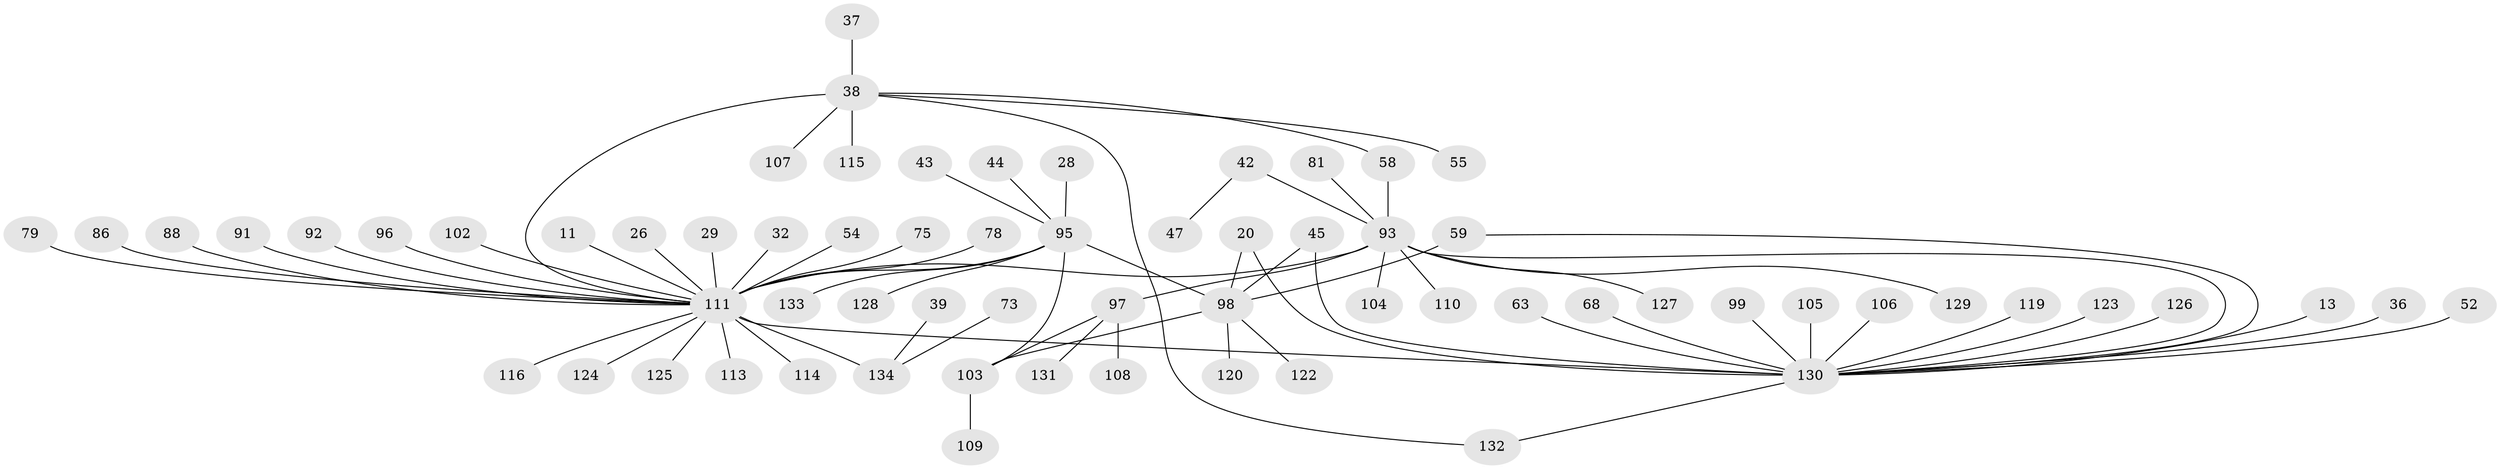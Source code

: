 // original degree distribution, {1: 0.4925373134328358, 8: 0.007462686567164179, 28: 0.007462686567164179, 7: 0.022388059701492536, 10: 0.007462686567164179, 4: 0.05970149253731343, 6: 0.022388059701492536, 3: 0.11940298507462686, 2: 0.22388059701492538, 11: 0.014925373134328358, 9: 0.007462686567164179, 5: 0.014925373134328358}
// Generated by graph-tools (version 1.1) at 2025/48/03/09/25 04:48:37]
// undirected, 67 vertices, 74 edges
graph export_dot {
graph [start="1"]
  node [color=gray90,style=filled];
  11;
  13;
  20;
  26;
  28;
  29;
  32 [super="+10"];
  36;
  37;
  38 [super="+9+1"];
  39;
  42;
  43;
  44;
  45 [super="+40"];
  47;
  52;
  54;
  55;
  58 [super="+25"];
  59 [super="+22"];
  63;
  68;
  73;
  75;
  78;
  79;
  81;
  86;
  88;
  91;
  92 [super="+60"];
  93 [super="+31"];
  95 [super="+5+4"];
  96;
  97 [super="+65+84"];
  98 [super="+15"];
  99;
  102 [super="+69"];
  103 [super="+90"];
  104 [super="+51+70"];
  105;
  106;
  107;
  108;
  109;
  110;
  111 [super="+67+87+3+34"];
  113 [super="+112"];
  114;
  115;
  116;
  119;
  120;
  122;
  123;
  124 [super="+85"];
  125 [super="+83"];
  126 [super="+48"];
  127;
  128;
  129 [super="+94+117+118"];
  130 [super="+56+100+101"];
  131;
  132 [super="+76+77"];
  133 [super="+80"];
  134 [super="+71+121"];
  11 -- 111;
  13 -- 130;
  20 -- 130;
  20 -- 98;
  26 -- 111;
  28 -- 95;
  29 -- 111;
  32 -- 111;
  36 -- 130;
  37 -- 38;
  38 -- 107;
  38 -- 115;
  38 -- 55;
  38 -- 58;
  38 -- 111 [weight=2];
  38 -- 132;
  39 -- 134;
  42 -- 47;
  42 -- 93 [weight=2];
  43 -- 95;
  44 -- 95;
  45 -- 130;
  45 -- 98;
  52 -- 130;
  54 -- 111;
  58 -- 93;
  59 -- 130;
  59 -- 98 [weight=2];
  63 -- 130;
  68 -- 130;
  73 -- 134;
  75 -- 111;
  78 -- 111;
  79 -- 111;
  81 -- 93;
  86 -- 111;
  88 -- 111;
  91 -- 111;
  92 -- 111;
  93 -- 127;
  93 -- 97 [weight=2];
  93 -- 110;
  93 -- 104;
  93 -- 111 [weight=4];
  93 -- 130 [weight=2];
  93 -- 129;
  95 -- 128;
  95 -- 111 [weight=7];
  95 -- 103;
  95 -- 133;
  95 -- 98;
  96 -- 111;
  97 -- 131;
  97 -- 108;
  97 -- 103 [weight=2];
  98 -- 103;
  98 -- 120;
  98 -- 122;
  99 -- 130;
  102 -- 111;
  103 -- 109;
  105 -- 130;
  106 -- 130;
  111 -- 130 [weight=4];
  111 -- 134 [weight=4];
  111 -- 124 [weight=2];
  111 -- 116;
  111 -- 114;
  111 -- 125;
  111 -- 113;
  119 -- 130;
  123 -- 130;
  126 -- 130;
  130 -- 132;
}
